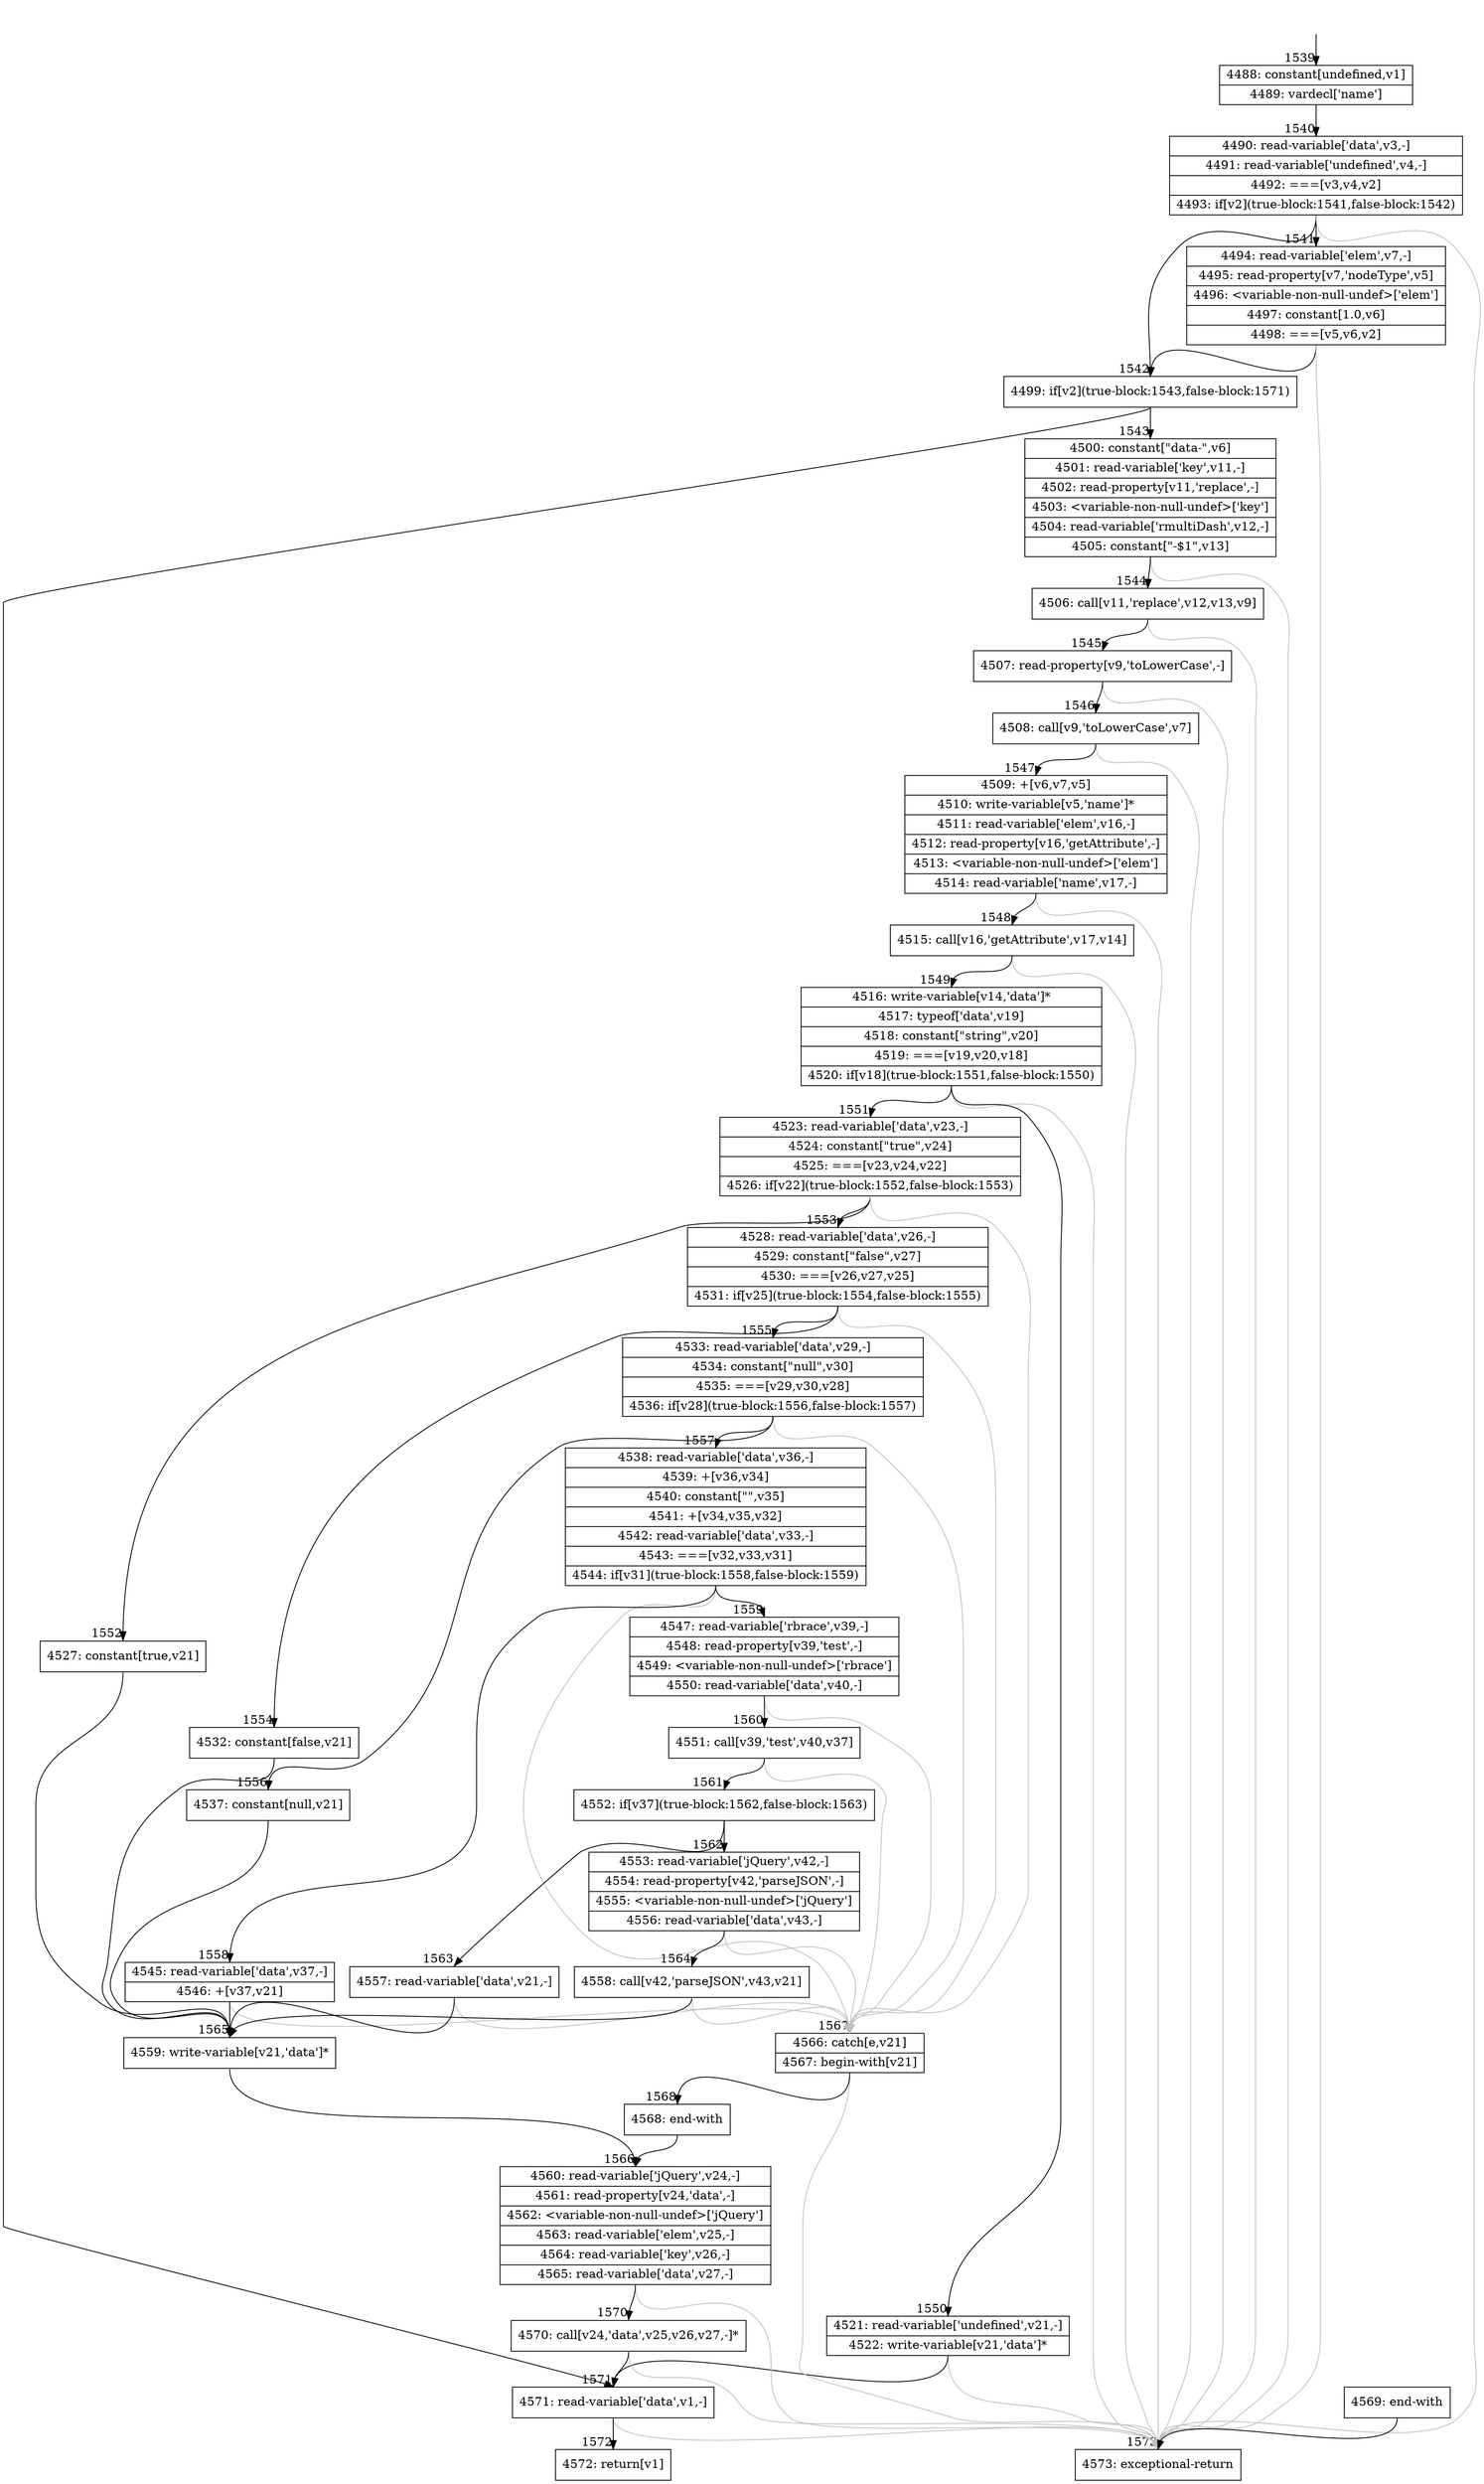 digraph {
rankdir="TD"
BB_entry107[shape=none,label=""];
BB_entry107 -> BB1539 [tailport=s, headport=n, headlabel="    1539"]
BB1539 [shape=record label="{4488: constant[undefined,v1]|4489: vardecl['name']}" ] 
BB1539 -> BB1540 [tailport=s, headport=n, headlabel="      1540"]
BB1540 [shape=record label="{4490: read-variable['data',v3,-]|4491: read-variable['undefined',v4,-]|4492: ===[v3,v4,v2]|4493: if[v2](true-block:1541,false-block:1542)}" ] 
BB1540 -> BB1542 [tailport=s, headport=n, headlabel="      1542"]
BB1540 -> BB1541 [tailport=s, headport=n, headlabel="      1541"]
BB1540 -> BB1573 [tailport=s, headport=n, color=gray, headlabel="      1573"]
BB1541 [shape=record label="{4494: read-variable['elem',v7,-]|4495: read-property[v7,'nodeType',v5]|4496: \<variable-non-null-undef\>['elem']|4497: constant[1.0,v6]|4498: ===[v5,v6,v2]}" ] 
BB1541 -> BB1542 [tailport=s, headport=n]
BB1541 -> BB1573 [tailport=s, headport=n, color=gray]
BB1542 [shape=record label="{4499: if[v2](true-block:1543,false-block:1571)}" ] 
BB1542 -> BB1543 [tailport=s, headport=n, headlabel="      1543"]
BB1542 -> BB1571 [tailport=s, headport=n, headlabel="      1571"]
BB1543 [shape=record label="{4500: constant[\"data-\",v6]|4501: read-variable['key',v11,-]|4502: read-property[v11,'replace',-]|4503: \<variable-non-null-undef\>['key']|4504: read-variable['rmultiDash',v12,-]|4505: constant[\"-$1\",v13]}" ] 
BB1543 -> BB1544 [tailport=s, headport=n, headlabel="      1544"]
BB1543 -> BB1573 [tailport=s, headport=n, color=gray]
BB1544 [shape=record label="{4506: call[v11,'replace',v12,v13,v9]}" ] 
BB1544 -> BB1545 [tailport=s, headport=n, headlabel="      1545"]
BB1544 -> BB1573 [tailport=s, headport=n, color=gray]
BB1545 [shape=record label="{4507: read-property[v9,'toLowerCase',-]}" ] 
BB1545 -> BB1546 [tailport=s, headport=n, headlabel="      1546"]
BB1545 -> BB1573 [tailport=s, headport=n, color=gray]
BB1546 [shape=record label="{4508: call[v9,'toLowerCase',v7]}" ] 
BB1546 -> BB1547 [tailport=s, headport=n, headlabel="      1547"]
BB1546 -> BB1573 [tailport=s, headport=n, color=gray]
BB1547 [shape=record label="{4509: +[v6,v7,v5]|4510: write-variable[v5,'name']*|4511: read-variable['elem',v16,-]|4512: read-property[v16,'getAttribute',-]|4513: \<variable-non-null-undef\>['elem']|4514: read-variable['name',v17,-]}" ] 
BB1547 -> BB1548 [tailport=s, headport=n, headlabel="      1548"]
BB1547 -> BB1573 [tailport=s, headport=n, color=gray]
BB1548 [shape=record label="{4515: call[v16,'getAttribute',v17,v14]}" ] 
BB1548 -> BB1549 [tailport=s, headport=n, headlabel="      1549"]
BB1548 -> BB1573 [tailport=s, headport=n, color=gray]
BB1549 [shape=record label="{4516: write-variable[v14,'data']*|4517: typeof['data',v19]|4518: constant[\"string\",v20]|4519: ===[v19,v20,v18]|4520: if[v18](true-block:1551,false-block:1550)}" ] 
BB1549 -> BB1551 [tailport=s, headport=n, headlabel="      1551"]
BB1549 -> BB1550 [tailport=s, headport=n, headlabel="      1550"]
BB1549 -> BB1573 [tailport=s, headport=n, color=gray]
BB1550 [shape=record label="{4521: read-variable['undefined',v21,-]|4522: write-variable[v21,'data']*}" ] 
BB1550 -> BB1571 [tailport=s, headport=n]
BB1550 -> BB1573 [tailport=s, headport=n, color=gray]
BB1551 [shape=record label="{4523: read-variable['data',v23,-]|4524: constant[\"true\",v24]|4525: ===[v23,v24,v22]|4526: if[v22](true-block:1552,false-block:1553)}" ] 
BB1551 -> BB1552 [tailport=s, headport=n, headlabel="      1552"]
BB1551 -> BB1553 [tailport=s, headport=n, headlabel="      1553"]
BB1551 -> BB1567 [tailport=s, headport=n, color=gray, headlabel="      1567"]
BB1552 [shape=record label="{4527: constant[true,v21]}" ] 
BB1552 -> BB1565 [tailport=s, headport=n, headlabel="      1565"]
BB1553 [shape=record label="{4528: read-variable['data',v26,-]|4529: constant[\"false\",v27]|4530: ===[v26,v27,v25]|4531: if[v25](true-block:1554,false-block:1555)}" ] 
BB1553 -> BB1554 [tailport=s, headport=n, headlabel="      1554"]
BB1553 -> BB1555 [tailport=s, headport=n, headlabel="      1555"]
BB1553 -> BB1567 [tailport=s, headport=n, color=gray]
BB1554 [shape=record label="{4532: constant[false,v21]}" ] 
BB1554 -> BB1565 [tailport=s, headport=n]
BB1555 [shape=record label="{4533: read-variable['data',v29,-]|4534: constant[\"null\",v30]|4535: ===[v29,v30,v28]|4536: if[v28](true-block:1556,false-block:1557)}" ] 
BB1555 -> BB1556 [tailport=s, headport=n, headlabel="      1556"]
BB1555 -> BB1557 [tailport=s, headport=n, headlabel="      1557"]
BB1555 -> BB1567 [tailport=s, headport=n, color=gray]
BB1556 [shape=record label="{4537: constant[null,v21]}" ] 
BB1556 -> BB1565 [tailport=s, headport=n]
BB1557 [shape=record label="{4538: read-variable['data',v36,-]|4539: +[v36,v34]|4540: constant[\"\",v35]|4541: +[v34,v35,v32]|4542: read-variable['data',v33,-]|4543: ===[v32,v33,v31]|4544: if[v31](true-block:1558,false-block:1559)}" ] 
BB1557 -> BB1558 [tailport=s, headport=n, headlabel="      1558"]
BB1557 -> BB1559 [tailport=s, headport=n, headlabel="      1559"]
BB1557 -> BB1567 [tailport=s, headport=n, color=gray]
BB1558 [shape=record label="{4545: read-variable['data',v37,-]|4546: +[v37,v21]}" ] 
BB1558 -> BB1565 [tailport=s, headport=n]
BB1558 -> BB1567 [tailport=s, headport=n, color=gray]
BB1559 [shape=record label="{4547: read-variable['rbrace',v39,-]|4548: read-property[v39,'test',-]|4549: \<variable-non-null-undef\>['rbrace']|4550: read-variable['data',v40,-]}" ] 
BB1559 -> BB1560 [tailport=s, headport=n, headlabel="      1560"]
BB1559 -> BB1567 [tailport=s, headport=n, color=gray]
BB1560 [shape=record label="{4551: call[v39,'test',v40,v37]}" ] 
BB1560 -> BB1561 [tailport=s, headport=n, headlabel="      1561"]
BB1560 -> BB1567 [tailport=s, headport=n, color=gray]
BB1561 [shape=record label="{4552: if[v37](true-block:1562,false-block:1563)}" ] 
BB1561 -> BB1562 [tailport=s, headport=n, headlabel="      1562"]
BB1561 -> BB1563 [tailport=s, headport=n, headlabel="      1563"]
BB1562 [shape=record label="{4553: read-variable['jQuery',v42,-]|4554: read-property[v42,'parseJSON',-]|4555: \<variable-non-null-undef\>['jQuery']|4556: read-variable['data',v43,-]}" ] 
BB1562 -> BB1564 [tailport=s, headport=n, headlabel="      1564"]
BB1562 -> BB1567 [tailport=s, headport=n, color=gray]
BB1563 [shape=record label="{4557: read-variable['data',v21,-]}" ] 
BB1563 -> BB1565 [tailport=s, headport=n]
BB1563 -> BB1567 [tailport=s, headport=n, color=gray]
BB1564 [shape=record label="{4558: call[v42,'parseJSON',v43,v21]}" ] 
BB1564 -> BB1565 [tailport=s, headport=n]
BB1564 -> BB1567 [tailport=s, headport=n, color=gray]
BB1565 [shape=record label="{4559: write-variable[v21,'data']*}" ] 
BB1565 -> BB1566 [tailport=s, headport=n, headlabel="      1566"]
BB1566 [shape=record label="{4560: read-variable['jQuery',v24,-]|4561: read-property[v24,'data',-]|4562: \<variable-non-null-undef\>['jQuery']|4563: read-variable['elem',v25,-]|4564: read-variable['key',v26,-]|4565: read-variable['data',v27,-]}" ] 
BB1566 -> BB1570 [tailport=s, headport=n, headlabel="      1570"]
BB1566 -> BB1573 [tailport=s, headport=n, color=gray]
BB1567 [shape=record label="{4566: catch[e,v21]|4567: begin-with[v21]}" ] 
BB1567 -> BB1568 [tailport=s, headport=n, headlabel="      1568"]
BB1567 -> BB1573 [tailport=s, headport=n, color=gray]
BB1568 [shape=record label="{4568: end-with}" ] 
BB1568 -> BB1566 [tailport=s, headport=n]
BB1569 [shape=record label="{4569: end-with}" ] 
BB1569 -> BB1573 [tailport=s, headport=n]
BB1570 [shape=record label="{4570: call[v24,'data',v25,v26,v27,-]*}" ] 
BB1570 -> BB1571 [tailport=s, headport=n]
BB1570 -> BB1573 [tailport=s, headport=n, color=gray]
BB1571 [shape=record label="{4571: read-variable['data',v1,-]}" ] 
BB1571 -> BB1572 [tailport=s, headport=n, headlabel="      1572"]
BB1571 -> BB1573 [tailport=s, headport=n, color=gray]
BB1572 [shape=record label="{4572: return[v1]}" ] 
BB1573 [shape=record label="{4573: exceptional-return}" ] 
}

